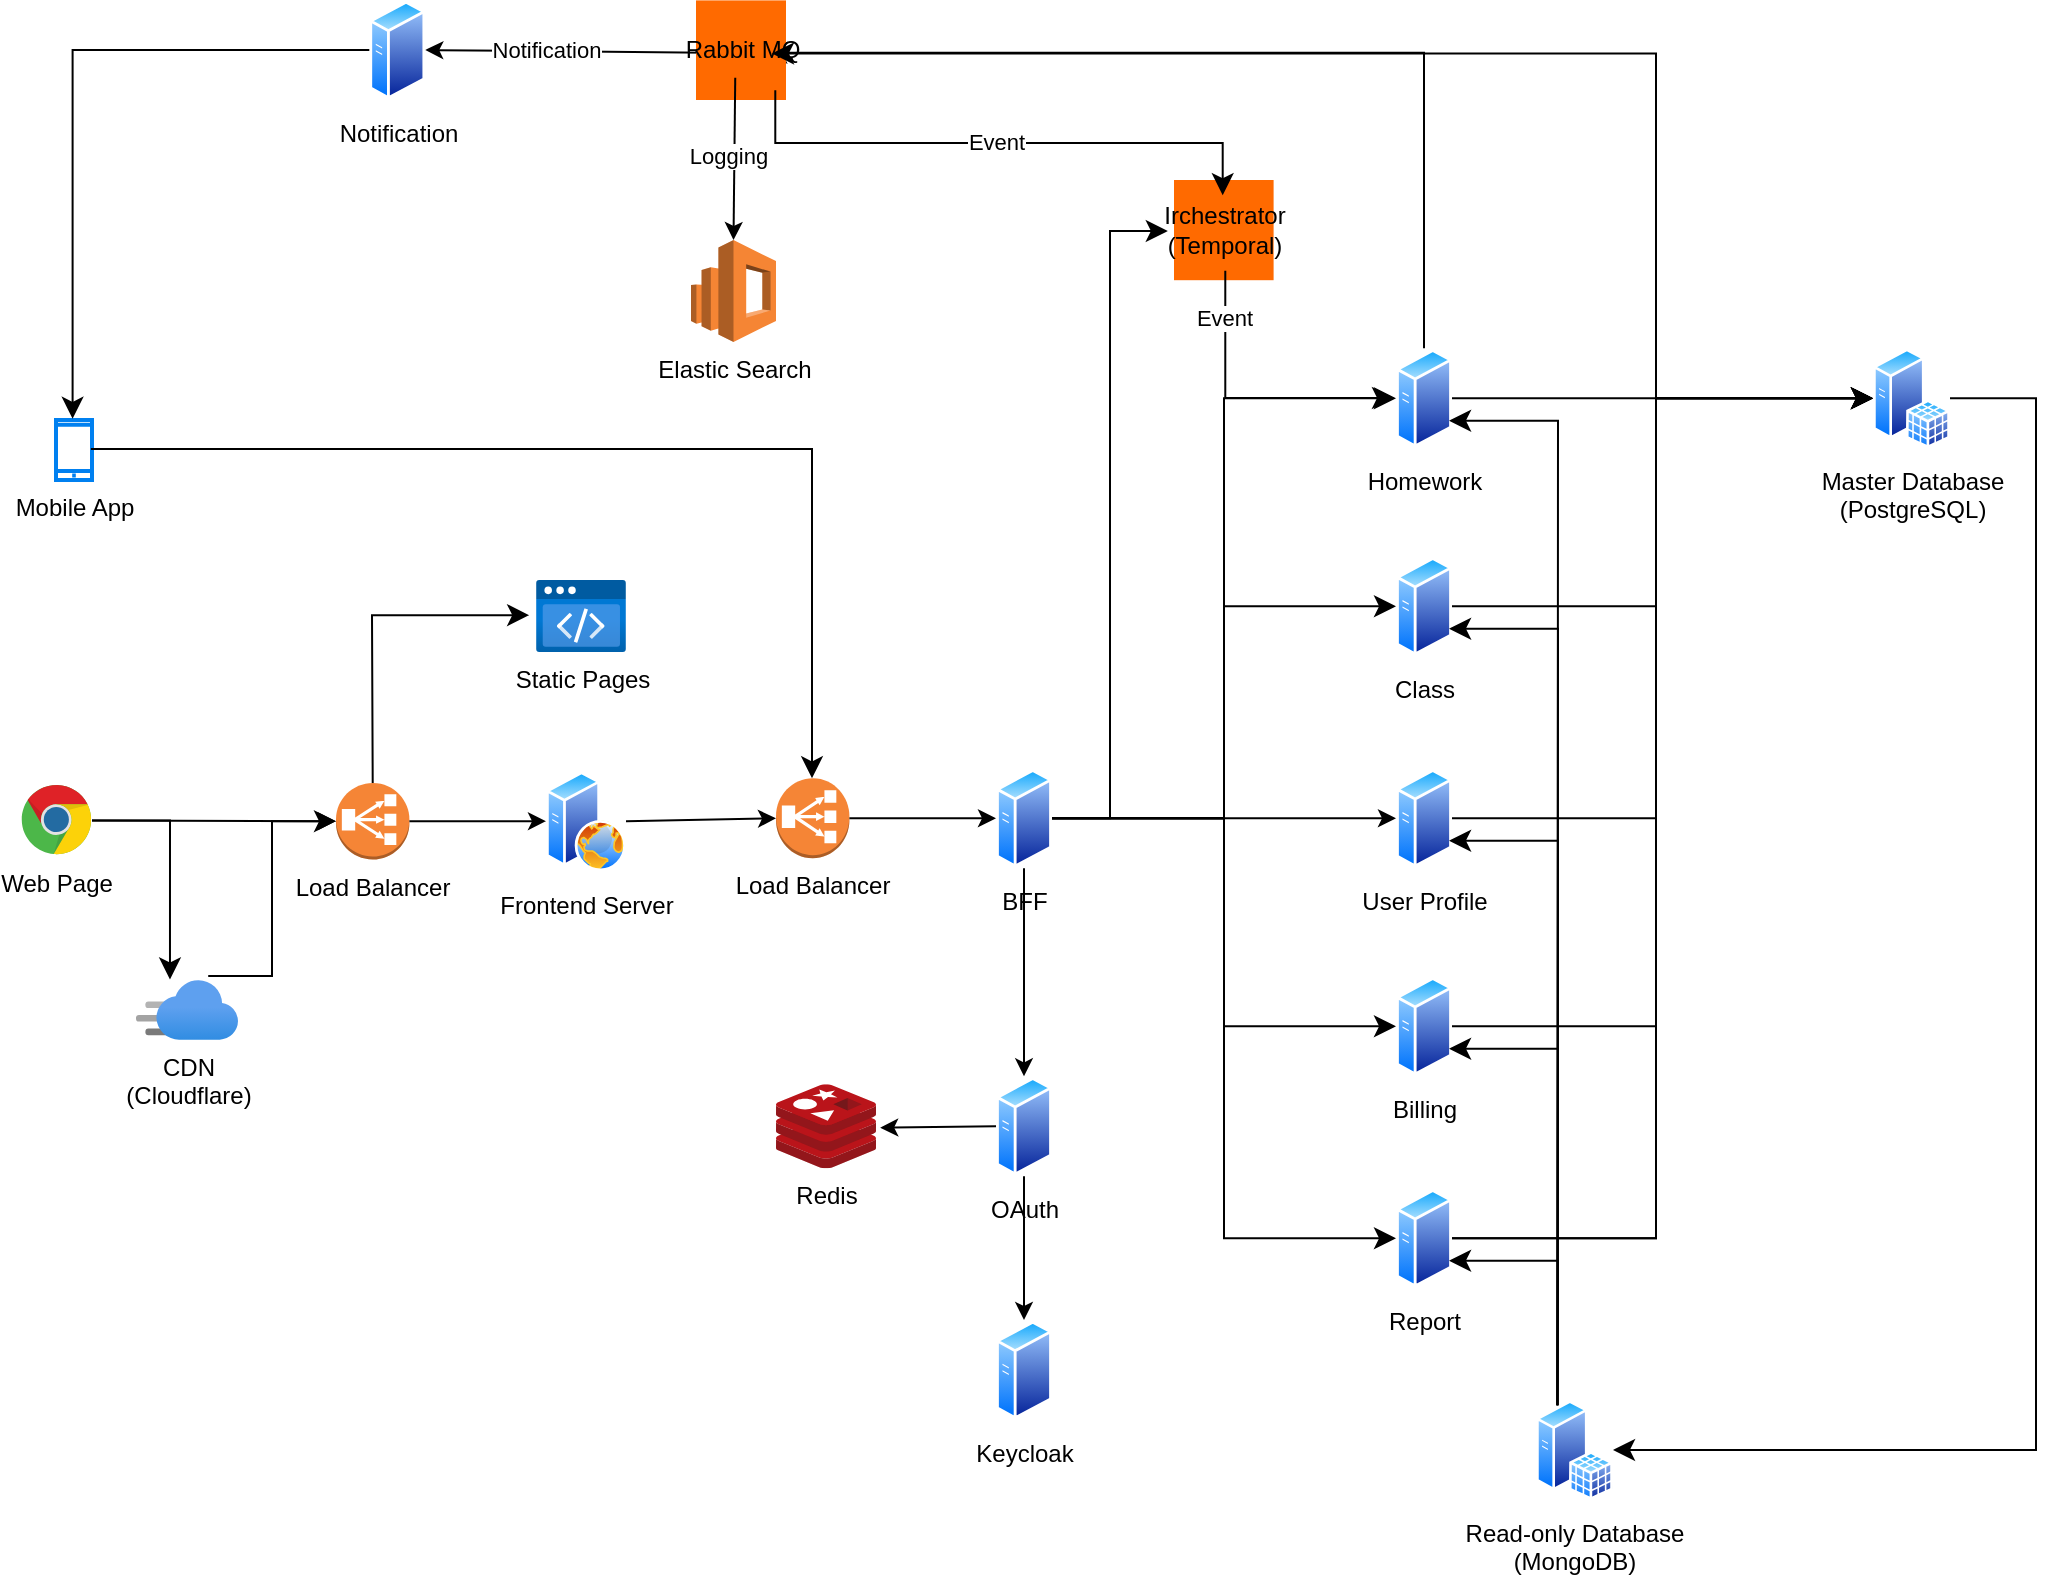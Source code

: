 <mxfile version="27.1.4">
  <diagram name="第 1 页" id="52m0iP6OM-a5giauaDWu">
    <mxGraphModel dx="1060" dy="1193" grid="1" gridSize="10" guides="1" tooltips="1" connect="1" arrows="1" fold="1" page="1" pageScale="1" pageWidth="827" pageHeight="1169" math="0" shadow="0">
      <root>
        <mxCell id="0" />
        <mxCell id="1" parent="0" />
        <mxCell id="sc2sZBf409XKyY9X8ska-1" value="Redis" style="image;sketch=0;aspect=fixed;html=1;points=[];align=center;fontSize=12;image=img/lib/mscae/Cache_Redis_Product.svg;" vertex="1" parent="1">
          <mxGeometry x="470" y="772.15" width="50" height="42" as="geometry" />
        </mxCell>
        <mxCell id="sc2sZBf409XKyY9X8ska-3" value="Mobile App" style="html=1;verticalLabelPosition=bottom;align=center;labelBackgroundColor=#ffffff;verticalAlign=top;strokeWidth=2;strokeColor=#0080F0;shadow=0;dashed=0;shape=mxgraph.ios7.icons.smartphone;" vertex="1" parent="1">
          <mxGeometry x="110" y="440" width="18" height="30" as="geometry" />
        </mxCell>
        <mxCell id="sc2sZBf409XKyY9X8ska-4" value="Notification" style="image;aspect=fixed;perimeter=ellipsePerimeter;html=1;align=center;shadow=0;dashed=0;spacingTop=3;image=img/lib/active_directory/generic_server.svg;" vertex="1" parent="1">
          <mxGeometry x="266.65" y="230" width="28.0" height="50" as="geometry" />
        </mxCell>
        <mxCell id="sc2sZBf409XKyY9X8ska-5" value="" style="edgeStyle=segmentEdgeStyle;endArrow=classic;html=1;curved=0;rounded=0;endSize=8;startSize=8;exitX=0;exitY=0.5;exitDx=0;exitDy=0;entryX=0.461;entryY=-0.02;entryDx=0;entryDy=0;entryPerimeter=0;" edge="1" parent="1" source="sc2sZBf409XKyY9X8ska-4" target="sc2sZBf409XKyY9X8ska-3">
          <mxGeometry width="50" height="50" relative="1" as="geometry">
            <mxPoint x="280" y="600" as="sourcePoint" />
            <mxPoint x="330" y="550" as="targetPoint" />
          </mxGeometry>
        </mxCell>
        <mxCell id="sc2sZBf409XKyY9X8ska-7" value="Web Page" style="dashed=0;outlineConnect=0;html=1;align=center;labelPosition=center;verticalLabelPosition=bottom;verticalAlign=top;shape=mxgraph.weblogos.chrome" vertex="1" parent="1">
          <mxGeometry x="92.88" y="622.45" width="35.12" height="35.4" as="geometry" />
        </mxCell>
        <mxCell id="sc2sZBf409XKyY9X8ska-9" value="Load Balancer" style="outlineConnect=0;dashed=0;verticalLabelPosition=bottom;verticalAlign=top;align=center;html=1;shape=mxgraph.aws3.classic_load_balancer;fillColor=#F58536;gradientColor=none;" vertex="1" parent="1">
          <mxGeometry x="250" y="621.45" width="36.71" height="38.3" as="geometry" />
        </mxCell>
        <mxCell id="sc2sZBf409XKyY9X8ska-12" value="" style="endArrow=classic;html=1;rounded=0;entryX=0;entryY=0.5;entryDx=0;entryDy=0;entryPerimeter=0;" edge="1" parent="1" source="sc2sZBf409XKyY9X8ska-7" target="sc2sZBf409XKyY9X8ska-9">
          <mxGeometry width="50" height="50" relative="1" as="geometry">
            <mxPoint x="140" y="650" as="sourcePoint" />
            <mxPoint x="250" y="639.78" as="targetPoint" />
          </mxGeometry>
        </mxCell>
        <mxCell id="sc2sZBf409XKyY9X8ska-14" value="CDN&lt;div&gt;(Cloudflare)&lt;/div&gt;" style="image;aspect=fixed;html=1;points=[];align=center;fontSize=12;image=img/lib/azure2/app_services/CDN_Profiles.svg;" vertex="1" parent="1">
          <mxGeometry x="150" y="720" width="51" height="30" as="geometry" />
        </mxCell>
        <mxCell id="sc2sZBf409XKyY9X8ska-16" value="" style="edgeStyle=segmentEdgeStyle;endArrow=classic;html=1;curved=0;rounded=0;endSize=8;startSize=8;entryX=0.333;entryY=-0.009;entryDx=0;entryDy=0;entryPerimeter=0;" edge="1" parent="1" source="sc2sZBf409XKyY9X8ska-7" target="sc2sZBf409XKyY9X8ska-14">
          <mxGeometry width="50" height="50" relative="1" as="geometry">
            <mxPoint x="140" y="640" as="sourcePoint" />
            <mxPoint x="330" y="550" as="targetPoint" />
            <Array as="points">
              <mxPoint x="167" y="640" />
            </Array>
          </mxGeometry>
        </mxCell>
        <mxCell id="sc2sZBf409XKyY9X8ska-17" value="" style="edgeStyle=elbowEdgeStyle;elbow=horizontal;endArrow=classic;html=1;curved=0;rounded=0;endSize=8;startSize=8;exitX=0.708;exitY=-0.067;exitDx=0;exitDy=0;exitPerimeter=0;entryX=0;entryY=0.5;entryDx=0;entryDy=0;entryPerimeter=0;" edge="1" parent="1" source="sc2sZBf409XKyY9X8ska-14" target="sc2sZBf409XKyY9X8ska-9">
          <mxGeometry width="50" height="50" relative="1" as="geometry">
            <mxPoint x="280" y="600" as="sourcePoint" />
            <mxPoint x="250" y="640" as="targetPoint" />
          </mxGeometry>
        </mxCell>
        <mxCell id="sc2sZBf409XKyY9X8ska-18" value="Static Pages" style="image;aspect=fixed;html=1;points=[];align=center;fontSize=12;image=img/lib/azure2/preview/Static_Apps.svg;" vertex="1" parent="1">
          <mxGeometry x="350" y="520" width="45" height="36" as="geometry" />
        </mxCell>
        <mxCell id="sc2sZBf409XKyY9X8ska-19" value="Frontend Server" style="image;aspect=fixed;perimeter=ellipsePerimeter;html=1;align=center;shadow=0;dashed=0;spacingTop=3;image=img/lib/active_directory/web_server.svg;" vertex="1" parent="1">
          <mxGeometry x="355" y="615.6" width="40" height="50" as="geometry" />
        </mxCell>
        <mxCell id="sc2sZBf409XKyY9X8ska-20" value="" style="endArrow=classic;html=1;rounded=0;exitX=1;exitY=0.5;exitDx=0;exitDy=0;exitPerimeter=0;entryX=0;entryY=0.5;entryDx=0;entryDy=0;" edge="1" parent="1" source="sc2sZBf409XKyY9X8ska-9" target="sc2sZBf409XKyY9X8ska-19">
          <mxGeometry width="50" height="50" relative="1" as="geometry">
            <mxPoint x="280" y="600" as="sourcePoint" />
            <mxPoint x="330" y="550" as="targetPoint" />
          </mxGeometry>
        </mxCell>
        <mxCell id="sc2sZBf409XKyY9X8ska-21" value="" style="edgeStyle=elbowEdgeStyle;elbow=horizontal;endArrow=classic;html=1;curved=0;rounded=0;endSize=8;startSize=8;exitX=0.5;exitY=0;exitDx=0;exitDy=0;exitPerimeter=0;entryX=-0.076;entryY=0.488;entryDx=0;entryDy=0;entryPerimeter=0;" edge="1" parent="1" source="sc2sZBf409XKyY9X8ska-9" target="sc2sZBf409XKyY9X8ska-18">
          <mxGeometry width="50" height="50" relative="1" as="geometry">
            <mxPoint x="280" y="600" as="sourcePoint" />
            <mxPoint x="330" y="550" as="targetPoint" />
            <Array as="points">
              <mxPoint x="268" y="580" />
            </Array>
          </mxGeometry>
        </mxCell>
        <mxCell id="sc2sZBf409XKyY9X8ska-22" value="Load Balancer" style="outlineConnect=0;dashed=0;verticalLabelPosition=bottom;verticalAlign=top;align=center;html=1;shape=mxgraph.aws3.classic_load_balancer;fillColor=#F58536;gradientColor=none;" vertex="1" parent="1">
          <mxGeometry x="470" y="619.15" width="36.71" height="40" as="geometry" />
        </mxCell>
        <mxCell id="sc2sZBf409XKyY9X8ska-23" value="" style="edgeStyle=elbowEdgeStyle;elbow=horizontal;endArrow=classic;html=1;curved=0;rounded=0;endSize=8;startSize=8;exitX=0.969;exitY=0.484;exitDx=0;exitDy=0;exitPerimeter=0;entryX=0.5;entryY=0;entryDx=0;entryDy=0;entryPerimeter=0;" edge="1" parent="1" source="sc2sZBf409XKyY9X8ska-3" target="sc2sZBf409XKyY9X8ska-22">
          <mxGeometry width="50" height="50" relative="1" as="geometry">
            <mxPoint x="380" y="610" as="sourcePoint" />
            <mxPoint x="430" y="560" as="targetPoint" />
            <Array as="points">
              <mxPoint x="488" y="540" />
            </Array>
          </mxGeometry>
        </mxCell>
        <mxCell id="sc2sZBf409XKyY9X8ska-24" value="" style="endArrow=classic;html=1;rounded=0;exitX=1;exitY=0.5;exitDx=0;exitDy=0;entryX=0;entryY=0.5;entryDx=0;entryDy=0;entryPerimeter=0;" edge="1" parent="1" source="sc2sZBf409XKyY9X8ska-19" target="sc2sZBf409XKyY9X8ska-22">
          <mxGeometry width="50" height="50" relative="1" as="geometry">
            <mxPoint x="380" y="610" as="sourcePoint" />
            <mxPoint x="430" y="560" as="targetPoint" />
          </mxGeometry>
        </mxCell>
        <mxCell id="sc2sZBf409XKyY9X8ska-25" value="BFF" style="image;aspect=fixed;perimeter=ellipsePerimeter;html=1;align=center;shadow=0;dashed=0;spacingTop=3;image=img/lib/active_directory/generic_server.svg;" vertex="1" parent="1">
          <mxGeometry x="580" y="614.15" width="28.0" height="50" as="geometry" />
        </mxCell>
        <mxCell id="sc2sZBf409XKyY9X8ska-26" value="" style="endArrow=classic;html=1;rounded=0;exitX=1;exitY=0.5;exitDx=0;exitDy=0;exitPerimeter=0;entryX=0;entryY=0.5;entryDx=0;entryDy=0;" edge="1" parent="1" source="sc2sZBf409XKyY9X8ska-22" target="sc2sZBf409XKyY9X8ska-25">
          <mxGeometry width="50" height="50" relative="1" as="geometry">
            <mxPoint x="380" y="610" as="sourcePoint" />
            <mxPoint x="430" y="560" as="targetPoint" />
          </mxGeometry>
        </mxCell>
        <mxCell id="sc2sZBf409XKyY9X8ska-29" value="Homework" style="image;aspect=fixed;perimeter=ellipsePerimeter;html=1;align=center;shadow=0;dashed=0;spacingTop=3;image=img/lib/active_directory/generic_server.svg;" vertex="1" parent="1">
          <mxGeometry x="780" y="404.15" width="28.0" height="50" as="geometry" />
        </mxCell>
        <mxCell id="sc2sZBf409XKyY9X8ska-30" value="Class" style="image;aspect=fixed;perimeter=ellipsePerimeter;html=1;align=center;shadow=0;dashed=0;spacingTop=3;image=img/lib/active_directory/generic_server.svg;" vertex="1" parent="1">
          <mxGeometry x="780" y="508.15" width="28.0" height="50" as="geometry" />
        </mxCell>
        <mxCell id="sc2sZBf409XKyY9X8ska-31" value="User Profile" style="image;aspect=fixed;perimeter=ellipsePerimeter;html=1;align=center;shadow=0;dashed=0;spacingTop=3;image=img/lib/active_directory/generic_server.svg;" vertex="1" parent="1">
          <mxGeometry x="780" y="614.15" width="28.0" height="50" as="geometry" />
        </mxCell>
        <mxCell id="sc2sZBf409XKyY9X8ska-32" value="Billing" style="image;aspect=fixed;perimeter=ellipsePerimeter;html=1;align=center;shadow=0;dashed=0;spacingTop=3;image=img/lib/active_directory/generic_server.svg;" vertex="1" parent="1">
          <mxGeometry x="780" y="718.15" width="28.0" height="50" as="geometry" />
        </mxCell>
        <mxCell id="sc2sZBf409XKyY9X8ska-33" value="Report" style="image;aspect=fixed;perimeter=ellipsePerimeter;html=1;align=center;shadow=0;dashed=0;spacingTop=3;image=img/lib/active_directory/generic_server.svg;" vertex="1" parent="1">
          <mxGeometry x="780" y="824.15" width="28.0" height="50" as="geometry" />
        </mxCell>
        <mxCell id="sc2sZBf409XKyY9X8ska-35" value="" style="endArrow=classic;html=1;rounded=0;exitX=1;exitY=0.5;exitDx=0;exitDy=0;entryX=0;entryY=0.5;entryDx=0;entryDy=0;" edge="1" parent="1" source="sc2sZBf409XKyY9X8ska-25" target="sc2sZBf409XKyY9X8ska-31">
          <mxGeometry width="50" height="50" relative="1" as="geometry">
            <mxPoint x="570" y="720" as="sourcePoint" />
            <mxPoint x="620" y="670" as="targetPoint" />
          </mxGeometry>
        </mxCell>
        <mxCell id="sc2sZBf409XKyY9X8ska-36" value="" style="edgeStyle=elbowEdgeStyle;elbow=horizontal;endArrow=classic;html=1;curved=0;rounded=0;endSize=8;startSize=8;entryX=0;entryY=0.5;entryDx=0;entryDy=0;exitX=1;exitY=0.5;exitDx=0;exitDy=0;" edge="1" parent="1" source="sc2sZBf409XKyY9X8ska-25" target="sc2sZBf409XKyY9X8ska-30">
          <mxGeometry width="50" height="50" relative="1" as="geometry">
            <mxPoint x="570" y="720" as="sourcePoint" />
            <mxPoint x="620" y="670" as="targetPoint" />
          </mxGeometry>
        </mxCell>
        <mxCell id="sc2sZBf409XKyY9X8ska-37" value="" style="edgeStyle=elbowEdgeStyle;elbow=horizontal;endArrow=classic;html=1;curved=0;rounded=0;endSize=8;startSize=8;entryX=0;entryY=0.5;entryDx=0;entryDy=0;exitX=1;exitY=0.5;exitDx=0;exitDy=0;" edge="1" parent="1" source="sc2sZBf409XKyY9X8ska-25" target="sc2sZBf409XKyY9X8ska-29">
          <mxGeometry width="50" height="50" relative="1" as="geometry">
            <mxPoint x="570" y="720" as="sourcePoint" />
            <mxPoint x="620" y="670" as="targetPoint" />
          </mxGeometry>
        </mxCell>
        <mxCell id="sc2sZBf409XKyY9X8ska-38" value="" style="edgeStyle=elbowEdgeStyle;elbow=horizontal;endArrow=classic;html=1;curved=0;rounded=0;endSize=8;startSize=8;entryX=0;entryY=0.5;entryDx=0;entryDy=0;exitX=1;exitY=0.5;exitDx=0;exitDy=0;" edge="1" parent="1" source="sc2sZBf409XKyY9X8ska-25" target="sc2sZBf409XKyY9X8ska-33">
          <mxGeometry width="50" height="50" relative="1" as="geometry">
            <mxPoint x="570" y="720" as="sourcePoint" />
            <mxPoint x="620" y="670" as="targetPoint" />
          </mxGeometry>
        </mxCell>
        <mxCell id="sc2sZBf409XKyY9X8ska-39" value="" style="edgeStyle=elbowEdgeStyle;elbow=horizontal;endArrow=classic;html=1;curved=0;rounded=0;endSize=8;startSize=8;entryX=0;entryY=0.5;entryDx=0;entryDy=0;exitX=1;exitY=0.5;exitDx=0;exitDy=0;" edge="1" parent="1" source="sc2sZBf409XKyY9X8ska-25" target="sc2sZBf409XKyY9X8ska-32">
          <mxGeometry width="50" height="50" relative="1" as="geometry">
            <mxPoint x="570" y="720" as="sourcePoint" />
            <mxPoint x="620" y="670" as="targetPoint" />
          </mxGeometry>
        </mxCell>
        <mxCell id="sc2sZBf409XKyY9X8ska-41" value="" style="endArrow=classic;html=1;rounded=0;exitX=0.131;exitY=0.526;exitDx=0;exitDy=0;exitPerimeter=0;entryX=1;entryY=0.5;entryDx=0;entryDy=0;" edge="1" parent="1" source="sc2sZBf409XKyY9X8ska-62" target="sc2sZBf409XKyY9X8ska-4">
          <mxGeometry width="50" height="50" relative="1" as="geometry">
            <mxPoint x="430.676" y="255.494" as="sourcePoint" />
            <mxPoint x="536.65" y="410" as="targetPoint" />
          </mxGeometry>
        </mxCell>
        <mxCell id="sc2sZBf409XKyY9X8ska-80" value="Notification" style="edgeLabel;html=1;align=center;verticalAlign=middle;resizable=0;points=[];" vertex="1" connectable="0" parent="sc2sZBf409XKyY9X8ska-41">
          <mxGeometry x="0.116" y="-4" relative="1" as="geometry">
            <mxPoint x="-2" y="3" as="offset" />
          </mxGeometry>
        </mxCell>
        <mxCell id="sc2sZBf409XKyY9X8ska-42" value="Irchestrator&lt;div&gt;(Temporal)&lt;/div&gt;" style="points=[];aspect=fixed;html=1;align=center;shadow=0;dashed=0;fillColor=#FF6A00;strokeColor=none;shape=mxgraph.alibaba_cloud.oos_operation_orchestration_service;" vertex="1" parent="1">
          <mxGeometry x="669" y="320" width="49.8" height="50.1" as="geometry" />
        </mxCell>
        <mxCell id="sc2sZBf409XKyY9X8ska-43" value="" style="edgeStyle=elbowEdgeStyle;elbow=horizontal;endArrow=classic;html=1;curved=0;rounded=0;endSize=8;startSize=8;exitX=1;exitY=0.5;exitDx=0;exitDy=0;entryX=-0.062;entryY=0.509;entryDx=0;entryDy=0;entryPerimeter=0;" edge="1" parent="1" source="sc2sZBf409XKyY9X8ska-25" target="sc2sZBf409XKyY9X8ska-42">
          <mxGeometry width="50" height="50" relative="1" as="geometry">
            <mxPoint x="490" y="560" as="sourcePoint" />
            <mxPoint x="540" y="510" as="targetPoint" />
          </mxGeometry>
        </mxCell>
        <mxCell id="sc2sZBf409XKyY9X8ska-44" value="" style="edgeStyle=elbowEdgeStyle;elbow=vertical;endArrow=classic;html=1;curved=0;rounded=0;endSize=8;startSize=8;exitX=0.515;exitY=0.905;exitDx=0;exitDy=0;exitPerimeter=0;entryX=0;entryY=0.5;entryDx=0;entryDy=0;" edge="1" parent="1" source="sc2sZBf409XKyY9X8ska-42">
          <mxGeometry width="50" height="50" relative="1" as="geometry">
            <mxPoint x="693.896" y="372.505" as="sourcePoint" />
            <mxPoint x="779" y="429.15" as="targetPoint" />
            <Array as="points">
              <mxPoint x="740" y="429" />
            </Array>
          </mxGeometry>
        </mxCell>
        <mxCell id="sc2sZBf409XKyY9X8ska-85" value="Event" style="edgeLabel;html=1;align=center;verticalAlign=middle;resizable=0;points=[];" vertex="1" connectable="0" parent="sc2sZBf409XKyY9X8ska-44">
          <mxGeometry x="-0.682" y="-3" relative="1" as="geometry">
            <mxPoint x="2" as="offset" />
          </mxGeometry>
        </mxCell>
        <mxCell id="sc2sZBf409XKyY9X8ska-46" value="" style="edgeStyle=segmentEdgeStyle;endArrow=classic;html=1;curved=0;rounded=0;endSize=8;startSize=8;entryX=0.769;entryY=0.526;entryDx=0;entryDy=0;entryPerimeter=0;exitX=0.5;exitY=0;exitDx=0;exitDy=0;" edge="1" parent="1" source="sc2sZBf409XKyY9X8ska-29" target="sc2sZBf409XKyY9X8ska-62">
          <mxGeometry width="50" height="50" relative="1" as="geometry">
            <mxPoint x="750" y="680" as="sourcePoint" />
            <mxPoint x="482.103" y="257.006" as="targetPoint" />
            <Array as="points">
              <mxPoint x="794" y="256" />
            </Array>
          </mxGeometry>
        </mxCell>
        <mxCell id="sc2sZBf409XKyY9X8ska-47" value="Master Database &lt;br&gt;(PostgreSQL)" style="image;aspect=fixed;perimeter=ellipsePerimeter;html=1;align=center;shadow=0;dashed=0;spacingTop=3;image=img/lib/active_directory/sql_server.svg;" vertex="1" parent="1">
          <mxGeometry x="1018.5" y="404.15" width="38.5" height="50" as="geometry" />
        </mxCell>
        <mxCell id="sc2sZBf409XKyY9X8ska-48" value="&lt;div&gt;Read-only Database&lt;/div&gt;(MongoDB)" style="image;aspect=fixed;perimeter=ellipsePerimeter;html=1;align=center;shadow=0;dashed=0;spacingTop=3;image=img/lib/active_directory/sql_server.svg;" vertex="1" parent="1">
          <mxGeometry x="850" y="930" width="38.5" height="50" as="geometry" />
        </mxCell>
        <mxCell id="sc2sZBf409XKyY9X8ska-54" value="" style="endArrow=classic;html=1;rounded=0;entryX=1.042;entryY=0.517;entryDx=0;entryDy=0;exitX=0;exitY=0.5;exitDx=0;exitDy=0;entryPerimeter=0;" edge="1" parent="1" source="sc2sZBf409XKyY9X8ska-61" target="sc2sZBf409XKyY9X8ska-1">
          <mxGeometry width="50" height="50" relative="1" as="geometry">
            <mxPoint x="1020" y="970" as="sourcePoint" />
            <mxPoint x="1194" y="670" as="targetPoint" />
          </mxGeometry>
        </mxCell>
        <mxCell id="sc2sZBf409XKyY9X8ska-60" value="" style="edgeStyle=elbowEdgeStyle;elbow=vertical;endArrow=classic;html=1;curved=0;rounded=0;endSize=8;startSize=8;exitX=1;exitY=0.5;exitDx=0;exitDy=0;entryX=1;entryY=0.5;entryDx=0;entryDy=0;" edge="1" parent="1" source="sc2sZBf409XKyY9X8ska-47" target="sc2sZBf409XKyY9X8ska-48">
          <mxGeometry width="50" height="50" relative="1" as="geometry">
            <mxPoint x="790" y="700" as="sourcePoint" />
            <mxPoint x="840" y="650" as="targetPoint" />
            <Array as="points">
              <mxPoint x="1100" y="690" />
            </Array>
          </mxGeometry>
        </mxCell>
        <mxCell id="sc2sZBf409XKyY9X8ska-61" value="OAuth" style="image;aspect=fixed;perimeter=ellipsePerimeter;html=1;align=center;shadow=0;dashed=0;spacingTop=3;image=img/lib/active_directory/generic_server.svg;" vertex="1" parent="1">
          <mxGeometry x="580" y="768.15" width="28.0" height="50" as="geometry" />
        </mxCell>
        <mxCell id="sc2sZBf409XKyY9X8ska-62" value="Rabbit MQ" style="points=[];aspect=fixed;html=1;align=center;shadow=0;dashed=0;fillColor=#FF6A00;strokeColor=none;shape=mxgraph.alibaba_cloud.mq_message_queue;" vertex="1" parent="1">
          <mxGeometry x="430" y="230.2" width="45" height="49.8" as="geometry" />
        </mxCell>
        <mxCell id="sc2sZBf409XKyY9X8ska-63" value="" style="endArrow=classic;html=1;rounded=0;exitX=0.5;exitY=1;exitDx=0;exitDy=0;entryX=0.5;entryY=0;entryDx=0;entryDy=0;" edge="1" parent="1" source="sc2sZBf409XKyY9X8ska-25" target="sc2sZBf409XKyY9X8ska-61">
          <mxGeometry width="50" height="50" relative="1" as="geometry">
            <mxPoint x="690" y="700" as="sourcePoint" />
            <mxPoint x="740" y="650" as="targetPoint" />
          </mxGeometry>
        </mxCell>
        <mxCell id="sc2sZBf409XKyY9X8ska-66" value="" style="edgeStyle=elbowEdgeStyle;elbow=horizontal;endArrow=classic;html=1;curved=0;rounded=0;endSize=8;startSize=8;entryX=0;entryY=0.5;entryDx=0;entryDy=0;exitX=1;exitY=0.5;exitDx=0;exitDy=0;" edge="1" parent="1" source="sc2sZBf409XKyY9X8ska-33" target="sc2sZBf409XKyY9X8ska-47">
          <mxGeometry width="50" height="50" relative="1" as="geometry">
            <mxPoint x="720" y="700" as="sourcePoint" />
            <mxPoint x="770" y="650" as="targetPoint" />
            <Array as="points">
              <mxPoint x="910" y="640" />
            </Array>
          </mxGeometry>
        </mxCell>
        <mxCell id="sc2sZBf409XKyY9X8ska-67" value="" style="endArrow=classic;html=1;rounded=0;exitX=1;exitY=0.5;exitDx=0;exitDy=0;entryX=0;entryY=0.5;entryDx=0;entryDy=0;" edge="1" parent="1" source="sc2sZBf409XKyY9X8ska-29" target="sc2sZBf409XKyY9X8ska-47">
          <mxGeometry width="50" height="50" relative="1" as="geometry">
            <mxPoint x="720" y="700" as="sourcePoint" />
            <mxPoint x="980" y="430" as="targetPoint" />
          </mxGeometry>
        </mxCell>
        <mxCell id="sc2sZBf409XKyY9X8ska-68" value="" style="edgeStyle=elbowEdgeStyle;elbow=horizontal;endArrow=classic;html=1;curved=0;rounded=0;endSize=8;startSize=8;entryX=0;entryY=0.5;entryDx=0;entryDy=0;exitX=1;exitY=0.5;exitDx=0;exitDy=0;" edge="1" parent="1" source="sc2sZBf409XKyY9X8ska-32" target="sc2sZBf409XKyY9X8ska-47">
          <mxGeometry width="50" height="50" relative="1" as="geometry">
            <mxPoint x="720" y="700" as="sourcePoint" />
            <mxPoint x="770" y="650" as="targetPoint" />
            <Array as="points">
              <mxPoint x="910" y="590" />
            </Array>
          </mxGeometry>
        </mxCell>
        <mxCell id="sc2sZBf409XKyY9X8ska-69" value="" style="edgeStyle=elbowEdgeStyle;elbow=horizontal;endArrow=classic;html=1;curved=0;rounded=0;endSize=8;startSize=8;exitX=1;exitY=0.5;exitDx=0;exitDy=0;entryX=0;entryY=0.5;entryDx=0;entryDy=0;" edge="1" parent="1" source="sc2sZBf409XKyY9X8ska-31" target="sc2sZBf409XKyY9X8ska-47">
          <mxGeometry width="50" height="50" relative="1" as="geometry">
            <mxPoint x="880" y="1004" as="sourcePoint" />
            <mxPoint x="980" y="430" as="targetPoint" />
            <Array as="points">
              <mxPoint x="910" y="530" />
            </Array>
          </mxGeometry>
        </mxCell>
        <mxCell id="sc2sZBf409XKyY9X8ska-70" value="" style="edgeStyle=elbowEdgeStyle;elbow=horizontal;endArrow=classic;html=1;curved=0;rounded=0;endSize=8;startSize=8;exitX=1;exitY=0.5;exitDx=0;exitDy=0;entryX=0;entryY=0.5;entryDx=0;entryDy=0;" edge="1" parent="1" source="sc2sZBf409XKyY9X8ska-30" target="sc2sZBf409XKyY9X8ska-47">
          <mxGeometry width="50" height="50" relative="1" as="geometry">
            <mxPoint x="1010" y="830" as="sourcePoint" />
            <mxPoint x="1221" y="620" as="targetPoint" />
            <Array as="points">
              <mxPoint x="910" y="480" />
            </Array>
          </mxGeometry>
        </mxCell>
        <mxCell id="sc2sZBf409XKyY9X8ska-72" value="" style="edgeStyle=elbowEdgeStyle;elbow=horizontal;endArrow=classic;html=1;curved=0;rounded=0;endSize=8;startSize=8;entryX=1;entryY=0.75;entryDx=0;entryDy=0;exitX=0.25;exitY=0;exitDx=0;exitDy=0;" edge="1" parent="1" source="sc2sZBf409XKyY9X8ska-48" target="sc2sZBf409XKyY9X8ska-33">
          <mxGeometry width="50" height="50" relative="1" as="geometry">
            <mxPoint x="720" y="700" as="sourcePoint" />
            <mxPoint x="770" y="650" as="targetPoint" />
            <Array as="points">
              <mxPoint x="861" y="900" />
            </Array>
          </mxGeometry>
        </mxCell>
        <mxCell id="sc2sZBf409XKyY9X8ska-73" value="" style="edgeStyle=elbowEdgeStyle;elbow=horizontal;endArrow=classic;html=1;curved=0;rounded=0;endSize=8;startSize=8;entryX=1;entryY=0.75;entryDx=0;entryDy=0;exitX=0.25;exitY=0;exitDx=0;exitDy=0;" edge="1" parent="1" source="sc2sZBf409XKyY9X8ska-48" target="sc2sZBf409XKyY9X8ska-32">
          <mxGeometry width="50" height="50" relative="1" as="geometry">
            <mxPoint x="935" y="952" as="sourcePoint" />
            <mxPoint x="880" y="880" as="targetPoint" />
            <Array as="points">
              <mxPoint x="861" y="850" />
            </Array>
          </mxGeometry>
        </mxCell>
        <mxCell id="sc2sZBf409XKyY9X8ska-74" value="" style="edgeStyle=elbowEdgeStyle;elbow=horizontal;endArrow=classic;html=1;curved=0;rounded=0;endSize=8;startSize=8;entryX=1;entryY=0.75;entryDx=0;entryDy=0;exitX=0.25;exitY=0;exitDx=0;exitDy=0;" edge="1" parent="1" source="sc2sZBf409XKyY9X8ska-48" target="sc2sZBf409XKyY9X8ska-31">
          <mxGeometry width="50" height="50" relative="1" as="geometry">
            <mxPoint x="888.5" y="778" as="sourcePoint" />
            <mxPoint x="833.5" y="600" as="targetPoint" />
            <Array as="points">
              <mxPoint x="861" y="800" />
            </Array>
          </mxGeometry>
        </mxCell>
        <mxCell id="sc2sZBf409XKyY9X8ska-75" value="" style="edgeStyle=elbowEdgeStyle;elbow=horizontal;endArrow=classic;html=1;curved=0;rounded=0;endSize=8;startSize=8;entryX=1;entryY=0.75;entryDx=0;entryDy=0;exitX=0.25;exitY=0;exitDx=0;exitDy=0;" edge="1" parent="1" source="sc2sZBf409XKyY9X8ska-48" target="sc2sZBf409XKyY9X8ska-30">
          <mxGeometry width="50" height="50" relative="1" as="geometry">
            <mxPoint x="1005" y="1102" as="sourcePoint" />
            <mxPoint x="950" y="820" as="targetPoint" />
            <Array as="points">
              <mxPoint x="861" y="750" />
            </Array>
          </mxGeometry>
        </mxCell>
        <mxCell id="sc2sZBf409XKyY9X8ska-76" value="" style="edgeStyle=elbowEdgeStyle;elbow=horizontal;endArrow=classic;html=1;curved=0;rounded=0;endSize=8;startSize=8;entryX=1;entryY=0.75;entryDx=0;entryDy=0;exitX=0.25;exitY=0;exitDx=0;exitDy=0;" edge="1" parent="1" source="sc2sZBf409XKyY9X8ska-48" target="sc2sZBf409XKyY9X8ska-29">
          <mxGeometry width="50" height="50" relative="1" as="geometry">
            <mxPoint x="1035" y="1178" as="sourcePoint" />
            <mxPoint x="980" y="790" as="targetPoint" />
            <Array as="points">
              <mxPoint x="861" y="690" />
            </Array>
          </mxGeometry>
        </mxCell>
        <mxCell id="sc2sZBf409XKyY9X8ska-77" value="Elastic Search" style="outlineConnect=0;dashed=0;verticalLabelPosition=bottom;verticalAlign=top;align=center;html=1;shape=mxgraph.aws3.elasticsearch_service;fillColor=#F58534;gradientColor=none;" vertex="1" parent="1">
          <mxGeometry x="427.5" y="350.0" width="42.5" height="51" as="geometry" />
        </mxCell>
        <mxCell id="sc2sZBf409XKyY9X8ska-79" value="" style="endArrow=classic;html=1;rounded=0;exitX=0.436;exitY=0.777;exitDx=0;exitDy=0;exitPerimeter=0;entryX=0.5;entryY=0;entryDx=0;entryDy=0;entryPerimeter=0;" edge="1" parent="1" source="sc2sZBf409XKyY9X8ska-62" target="sc2sZBf409XKyY9X8ska-77">
          <mxGeometry width="50" height="50" relative="1" as="geometry">
            <mxPoint x="520" y="570" as="sourcePoint" />
            <mxPoint x="570" y="520" as="targetPoint" />
          </mxGeometry>
        </mxCell>
        <mxCell id="sc2sZBf409XKyY9X8ska-82" value="Logging" style="edgeLabel;html=1;align=center;verticalAlign=middle;resizable=0;points=[];" vertex="1" connectable="0" parent="sc2sZBf409XKyY9X8ska-79">
          <mxGeometry x="-0.036" y="-3" relative="1" as="geometry">
            <mxPoint as="offset" />
          </mxGeometry>
        </mxCell>
        <mxCell id="sc2sZBf409XKyY9X8ska-83" value="" style="edgeStyle=elbowEdgeStyle;elbow=vertical;endArrow=classic;html=1;curved=0;rounded=0;endSize=8;startSize=8;entryX=0.489;entryY=0.152;entryDx=0;entryDy=0;entryPerimeter=0;exitX=0.881;exitY=0.902;exitDx=0;exitDy=0;exitPerimeter=0;" edge="1" parent="1" source="sc2sZBf409XKyY9X8ska-62" target="sc2sZBf409XKyY9X8ska-42">
          <mxGeometry width="50" height="50" relative="1" as="geometry">
            <mxPoint x="520" y="570" as="sourcePoint" />
            <mxPoint x="570" y="520" as="targetPoint" />
          </mxGeometry>
        </mxCell>
        <mxCell id="sc2sZBf409XKyY9X8ska-84" value="Event" style="edgeLabel;html=1;align=center;verticalAlign=middle;resizable=0;points=[];" vertex="1" connectable="0" parent="sc2sZBf409XKyY9X8ska-83">
          <mxGeometry x="0.109" y="2" relative="1" as="geometry">
            <mxPoint x="-17" y="1" as="offset" />
          </mxGeometry>
        </mxCell>
        <mxCell id="sc2sZBf409XKyY9X8ska-86" value="" style="endArrow=classic;html=1;rounded=0;exitX=0.5;exitY=1;exitDx=0;exitDy=0;" edge="1" parent="1" source="sc2sZBf409XKyY9X8ska-61" target="sc2sZBf409XKyY9X8ska-87">
          <mxGeometry width="50" height="50" relative="1" as="geometry">
            <mxPoint x="570" y="510" as="sourcePoint" />
            <mxPoint x="599" y="900" as="targetPoint" />
          </mxGeometry>
        </mxCell>
        <mxCell id="sc2sZBf409XKyY9X8ska-87" value="Keycloak" style="image;aspect=fixed;perimeter=ellipsePerimeter;html=1;align=center;shadow=0;dashed=0;spacingTop=3;image=img/lib/active_directory/generic_server.svg;" vertex="1" parent="1">
          <mxGeometry x="580.0" y="890" width="28.0" height="50" as="geometry" />
        </mxCell>
        <mxCell id="sc2sZBf409XKyY9X8ska-89" value="" style="edgeStyle=elbowEdgeStyle;elbow=horizontal;endArrow=classic;html=1;curved=0;rounded=0;endSize=8;startSize=8;entryX=0.844;entryY=0.532;entryDx=0;entryDy=0;entryPerimeter=0;exitX=1;exitY=0.5;exitDx=0;exitDy=0;" edge="1" parent="1" source="sc2sZBf409XKyY9X8ska-33" target="sc2sZBf409XKyY9X8ska-62">
          <mxGeometry width="50" height="50" relative="1" as="geometry">
            <mxPoint x="690" y="630" as="sourcePoint" />
            <mxPoint x="490" y="260" as="targetPoint" />
            <Array as="points">
              <mxPoint x="910" y="560" />
            </Array>
          </mxGeometry>
        </mxCell>
      </root>
    </mxGraphModel>
  </diagram>
</mxfile>
